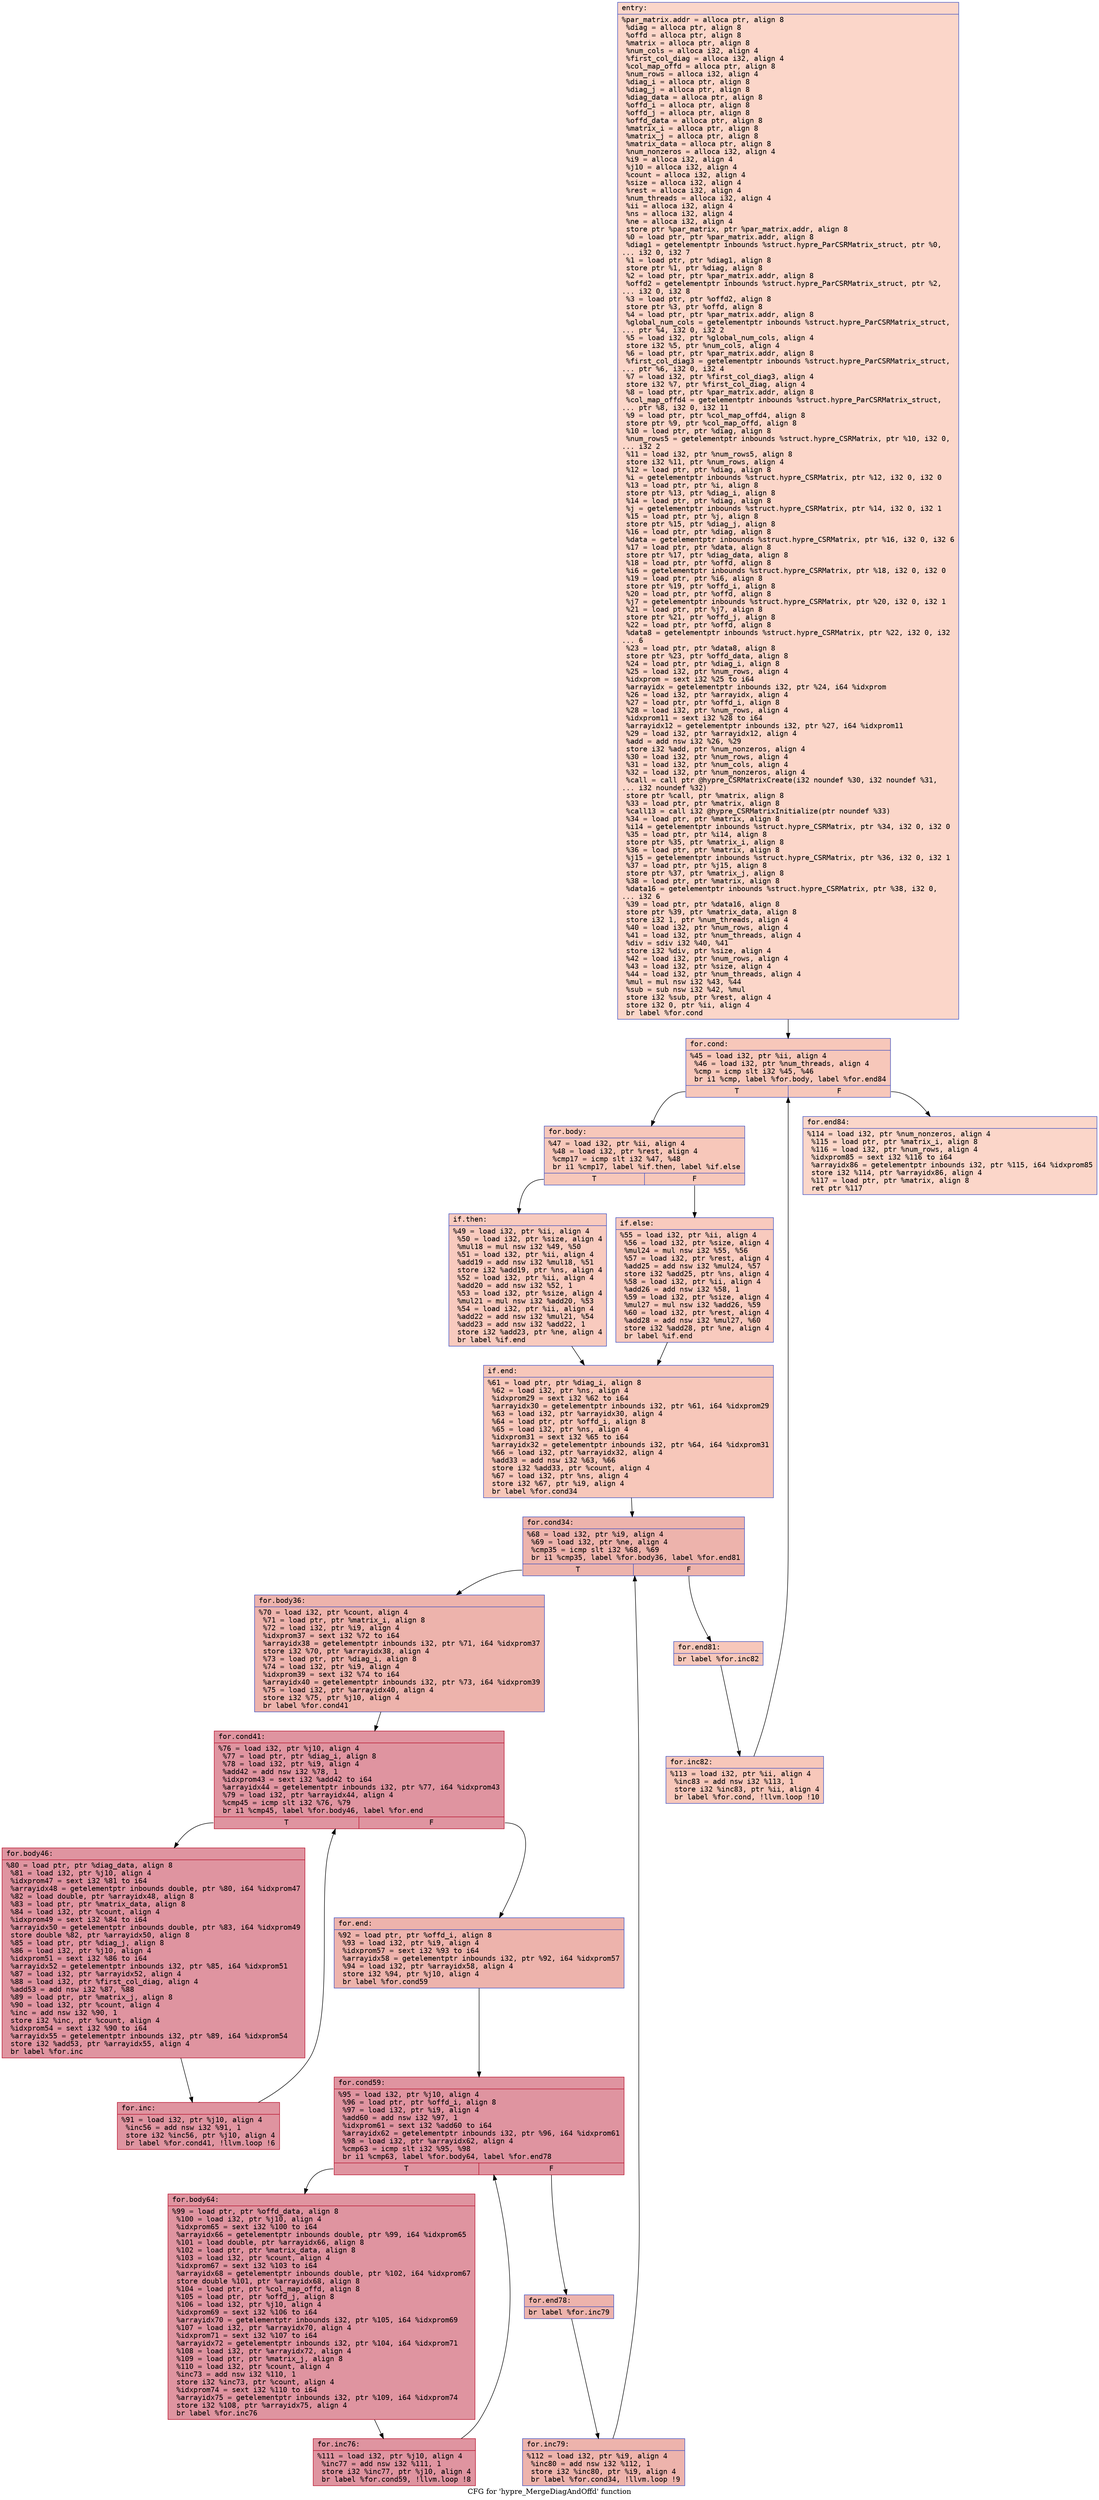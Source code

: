 digraph "CFG for 'hypre_MergeDiagAndOffd' function" {
	label="CFG for 'hypre_MergeDiagAndOffd' function";

	Node0x55b0c81c4ab0 [shape=record,color="#3d50c3ff", style=filled, fillcolor="#f6a38570" fontname="Courier",label="{entry:\l|  %par_matrix.addr = alloca ptr, align 8\l  %diag = alloca ptr, align 8\l  %offd = alloca ptr, align 8\l  %matrix = alloca ptr, align 8\l  %num_cols = alloca i32, align 4\l  %first_col_diag = alloca i32, align 4\l  %col_map_offd = alloca ptr, align 8\l  %num_rows = alloca i32, align 4\l  %diag_i = alloca ptr, align 8\l  %diag_j = alloca ptr, align 8\l  %diag_data = alloca ptr, align 8\l  %offd_i = alloca ptr, align 8\l  %offd_j = alloca ptr, align 8\l  %offd_data = alloca ptr, align 8\l  %matrix_i = alloca ptr, align 8\l  %matrix_j = alloca ptr, align 8\l  %matrix_data = alloca ptr, align 8\l  %num_nonzeros = alloca i32, align 4\l  %i9 = alloca i32, align 4\l  %j10 = alloca i32, align 4\l  %count = alloca i32, align 4\l  %size = alloca i32, align 4\l  %rest = alloca i32, align 4\l  %num_threads = alloca i32, align 4\l  %ii = alloca i32, align 4\l  %ns = alloca i32, align 4\l  %ne = alloca i32, align 4\l  store ptr %par_matrix, ptr %par_matrix.addr, align 8\l  %0 = load ptr, ptr %par_matrix.addr, align 8\l  %diag1 = getelementptr inbounds %struct.hypre_ParCSRMatrix_struct, ptr %0,\l... i32 0, i32 7\l  %1 = load ptr, ptr %diag1, align 8\l  store ptr %1, ptr %diag, align 8\l  %2 = load ptr, ptr %par_matrix.addr, align 8\l  %offd2 = getelementptr inbounds %struct.hypre_ParCSRMatrix_struct, ptr %2,\l... i32 0, i32 8\l  %3 = load ptr, ptr %offd2, align 8\l  store ptr %3, ptr %offd, align 8\l  %4 = load ptr, ptr %par_matrix.addr, align 8\l  %global_num_cols = getelementptr inbounds %struct.hypre_ParCSRMatrix_struct,\l... ptr %4, i32 0, i32 2\l  %5 = load i32, ptr %global_num_cols, align 4\l  store i32 %5, ptr %num_cols, align 4\l  %6 = load ptr, ptr %par_matrix.addr, align 8\l  %first_col_diag3 = getelementptr inbounds %struct.hypre_ParCSRMatrix_struct,\l... ptr %6, i32 0, i32 4\l  %7 = load i32, ptr %first_col_diag3, align 4\l  store i32 %7, ptr %first_col_diag, align 4\l  %8 = load ptr, ptr %par_matrix.addr, align 8\l  %col_map_offd4 = getelementptr inbounds %struct.hypre_ParCSRMatrix_struct,\l... ptr %8, i32 0, i32 11\l  %9 = load ptr, ptr %col_map_offd4, align 8\l  store ptr %9, ptr %col_map_offd, align 8\l  %10 = load ptr, ptr %diag, align 8\l  %num_rows5 = getelementptr inbounds %struct.hypre_CSRMatrix, ptr %10, i32 0,\l... i32 2\l  %11 = load i32, ptr %num_rows5, align 8\l  store i32 %11, ptr %num_rows, align 4\l  %12 = load ptr, ptr %diag, align 8\l  %i = getelementptr inbounds %struct.hypre_CSRMatrix, ptr %12, i32 0, i32 0\l  %13 = load ptr, ptr %i, align 8\l  store ptr %13, ptr %diag_i, align 8\l  %14 = load ptr, ptr %diag, align 8\l  %j = getelementptr inbounds %struct.hypre_CSRMatrix, ptr %14, i32 0, i32 1\l  %15 = load ptr, ptr %j, align 8\l  store ptr %15, ptr %diag_j, align 8\l  %16 = load ptr, ptr %diag, align 8\l  %data = getelementptr inbounds %struct.hypre_CSRMatrix, ptr %16, i32 0, i32 6\l  %17 = load ptr, ptr %data, align 8\l  store ptr %17, ptr %diag_data, align 8\l  %18 = load ptr, ptr %offd, align 8\l  %i6 = getelementptr inbounds %struct.hypre_CSRMatrix, ptr %18, i32 0, i32 0\l  %19 = load ptr, ptr %i6, align 8\l  store ptr %19, ptr %offd_i, align 8\l  %20 = load ptr, ptr %offd, align 8\l  %j7 = getelementptr inbounds %struct.hypre_CSRMatrix, ptr %20, i32 0, i32 1\l  %21 = load ptr, ptr %j7, align 8\l  store ptr %21, ptr %offd_j, align 8\l  %22 = load ptr, ptr %offd, align 8\l  %data8 = getelementptr inbounds %struct.hypre_CSRMatrix, ptr %22, i32 0, i32\l... 6\l  %23 = load ptr, ptr %data8, align 8\l  store ptr %23, ptr %offd_data, align 8\l  %24 = load ptr, ptr %diag_i, align 8\l  %25 = load i32, ptr %num_rows, align 4\l  %idxprom = sext i32 %25 to i64\l  %arrayidx = getelementptr inbounds i32, ptr %24, i64 %idxprom\l  %26 = load i32, ptr %arrayidx, align 4\l  %27 = load ptr, ptr %offd_i, align 8\l  %28 = load i32, ptr %num_rows, align 4\l  %idxprom11 = sext i32 %28 to i64\l  %arrayidx12 = getelementptr inbounds i32, ptr %27, i64 %idxprom11\l  %29 = load i32, ptr %arrayidx12, align 4\l  %add = add nsw i32 %26, %29\l  store i32 %add, ptr %num_nonzeros, align 4\l  %30 = load i32, ptr %num_rows, align 4\l  %31 = load i32, ptr %num_cols, align 4\l  %32 = load i32, ptr %num_nonzeros, align 4\l  %call = call ptr @hypre_CSRMatrixCreate(i32 noundef %30, i32 noundef %31,\l... i32 noundef %32)\l  store ptr %call, ptr %matrix, align 8\l  %33 = load ptr, ptr %matrix, align 8\l  %call13 = call i32 @hypre_CSRMatrixInitialize(ptr noundef %33)\l  %34 = load ptr, ptr %matrix, align 8\l  %i14 = getelementptr inbounds %struct.hypre_CSRMatrix, ptr %34, i32 0, i32 0\l  %35 = load ptr, ptr %i14, align 8\l  store ptr %35, ptr %matrix_i, align 8\l  %36 = load ptr, ptr %matrix, align 8\l  %j15 = getelementptr inbounds %struct.hypre_CSRMatrix, ptr %36, i32 0, i32 1\l  %37 = load ptr, ptr %j15, align 8\l  store ptr %37, ptr %matrix_j, align 8\l  %38 = load ptr, ptr %matrix, align 8\l  %data16 = getelementptr inbounds %struct.hypre_CSRMatrix, ptr %38, i32 0,\l... i32 6\l  %39 = load ptr, ptr %data16, align 8\l  store ptr %39, ptr %matrix_data, align 8\l  store i32 1, ptr %num_threads, align 4\l  %40 = load i32, ptr %num_rows, align 4\l  %41 = load i32, ptr %num_threads, align 4\l  %div = sdiv i32 %40, %41\l  store i32 %div, ptr %size, align 4\l  %42 = load i32, ptr %num_rows, align 4\l  %43 = load i32, ptr %size, align 4\l  %44 = load i32, ptr %num_threads, align 4\l  %mul = mul nsw i32 %43, %44\l  %sub = sub nsw i32 %42, %mul\l  store i32 %sub, ptr %rest, align 4\l  store i32 0, ptr %ii, align 4\l  br label %for.cond\l}"];
	Node0x55b0c81c4ab0 -> Node0x55b0c81d3c50[tooltip="entry -> for.cond\nProbability 100.00%" ];
	Node0x55b0c81d3c50 [shape=record,color="#3d50c3ff", style=filled, fillcolor="#ec7f6370" fontname="Courier",label="{for.cond:\l|  %45 = load i32, ptr %ii, align 4\l  %46 = load i32, ptr %num_threads, align 4\l  %cmp = icmp slt i32 %45, %46\l  br i1 %cmp, label %for.body, label %for.end84\l|{<s0>T|<s1>F}}"];
	Node0x55b0c81d3c50:s0 -> Node0x55b0c81d3ec0[tooltip="for.cond -> for.body\nProbability 96.88%" ];
	Node0x55b0c81d3c50:s1 -> Node0x55b0c81d3f10[tooltip="for.cond -> for.end84\nProbability 3.12%" ];
	Node0x55b0c81d3ec0 [shape=record,color="#3d50c3ff", style=filled, fillcolor="#ec7f6370" fontname="Courier",label="{for.body:\l|  %47 = load i32, ptr %ii, align 4\l  %48 = load i32, ptr %rest, align 4\l  %cmp17 = icmp slt i32 %47, %48\l  br i1 %cmp17, label %if.then, label %if.else\l|{<s0>T|<s1>F}}"];
	Node0x55b0c81d3ec0:s0 -> Node0x55b0c81d4a00[tooltip="for.body -> if.then\nProbability 50.00%" ];
	Node0x55b0c81d3ec0:s1 -> Node0x55b0c81d4a70[tooltip="for.body -> if.else\nProbability 50.00%" ];
	Node0x55b0c81d4a00 [shape=record,color="#3d50c3ff", style=filled, fillcolor="#ef886b70" fontname="Courier",label="{if.then:\l|  %49 = load i32, ptr %ii, align 4\l  %50 = load i32, ptr %size, align 4\l  %mul18 = mul nsw i32 %49, %50\l  %51 = load i32, ptr %ii, align 4\l  %add19 = add nsw i32 %mul18, %51\l  store i32 %add19, ptr %ns, align 4\l  %52 = load i32, ptr %ii, align 4\l  %add20 = add nsw i32 %52, 1\l  %53 = load i32, ptr %size, align 4\l  %mul21 = mul nsw i32 %add20, %53\l  %54 = load i32, ptr %ii, align 4\l  %add22 = add nsw i32 %mul21, %54\l  %add23 = add nsw i32 %add22, 1\l  store i32 %add23, ptr %ne, align 4\l  br label %if.end\l}"];
	Node0x55b0c81d4a00 -> Node0x55b0c81d53f0[tooltip="if.then -> if.end\nProbability 100.00%" ];
	Node0x55b0c81d4a70 [shape=record,color="#3d50c3ff", style=filled, fillcolor="#ef886b70" fontname="Courier",label="{if.else:\l|  %55 = load i32, ptr %ii, align 4\l  %56 = load i32, ptr %size, align 4\l  %mul24 = mul nsw i32 %55, %56\l  %57 = load i32, ptr %rest, align 4\l  %add25 = add nsw i32 %mul24, %57\l  store i32 %add25, ptr %ns, align 4\l  %58 = load i32, ptr %ii, align 4\l  %add26 = add nsw i32 %58, 1\l  %59 = load i32, ptr %size, align 4\l  %mul27 = mul nsw i32 %add26, %59\l  %60 = load i32, ptr %rest, align 4\l  %add28 = add nsw i32 %mul27, %60\l  store i32 %add28, ptr %ne, align 4\l  br label %if.end\l}"];
	Node0x55b0c81d4a70 -> Node0x55b0c81d53f0[tooltip="if.else -> if.end\nProbability 100.00%" ];
	Node0x55b0c81d53f0 [shape=record,color="#3d50c3ff", style=filled, fillcolor="#ec7f6370" fontname="Courier",label="{if.end:\l|  %61 = load ptr, ptr %diag_i, align 8\l  %62 = load i32, ptr %ns, align 4\l  %idxprom29 = sext i32 %62 to i64\l  %arrayidx30 = getelementptr inbounds i32, ptr %61, i64 %idxprom29\l  %63 = load i32, ptr %arrayidx30, align 4\l  %64 = load ptr, ptr %offd_i, align 8\l  %65 = load i32, ptr %ns, align 4\l  %idxprom31 = sext i32 %65 to i64\l  %arrayidx32 = getelementptr inbounds i32, ptr %64, i64 %idxprom31\l  %66 = load i32, ptr %arrayidx32, align 4\l  %add33 = add nsw i32 %63, %66\l  store i32 %add33, ptr %count, align 4\l  %67 = load i32, ptr %ns, align 4\l  store i32 %67, ptr %i9, align 4\l  br label %for.cond34\l}"];
	Node0x55b0c81d53f0 -> Node0x55b0c81d6540[tooltip="if.end -> for.cond34\nProbability 100.00%" ];
	Node0x55b0c81d6540 [shape=record,color="#3d50c3ff", style=filled, fillcolor="#d6524470" fontname="Courier",label="{for.cond34:\l|  %68 = load i32, ptr %i9, align 4\l  %69 = load i32, ptr %ne, align 4\l  %cmp35 = icmp slt i32 %68, %69\l  br i1 %cmp35, label %for.body36, label %for.end81\l|{<s0>T|<s1>F}}"];
	Node0x55b0c81d6540:s0 -> Node0x55b0c81d67e0[tooltip="for.cond34 -> for.body36\nProbability 96.88%" ];
	Node0x55b0c81d6540:s1 -> Node0x55b0c81d6860[tooltip="for.cond34 -> for.end81\nProbability 3.12%" ];
	Node0x55b0c81d67e0 [shape=record,color="#3d50c3ff", style=filled, fillcolor="#d6524470" fontname="Courier",label="{for.body36:\l|  %70 = load i32, ptr %count, align 4\l  %71 = load ptr, ptr %matrix_i, align 8\l  %72 = load i32, ptr %i9, align 4\l  %idxprom37 = sext i32 %72 to i64\l  %arrayidx38 = getelementptr inbounds i32, ptr %71, i64 %idxprom37\l  store i32 %70, ptr %arrayidx38, align 4\l  %73 = load ptr, ptr %diag_i, align 8\l  %74 = load i32, ptr %i9, align 4\l  %idxprom39 = sext i32 %74 to i64\l  %arrayidx40 = getelementptr inbounds i32, ptr %73, i64 %idxprom39\l  %75 = load i32, ptr %arrayidx40, align 4\l  store i32 %75, ptr %j10, align 4\l  br label %for.cond41\l}"];
	Node0x55b0c81d67e0 -> Node0x55b0c81d70b0[tooltip="for.body36 -> for.cond41\nProbability 100.00%" ];
	Node0x55b0c81d70b0 [shape=record,color="#b70d28ff", style=filled, fillcolor="#b70d2870" fontname="Courier",label="{for.cond41:\l|  %76 = load i32, ptr %j10, align 4\l  %77 = load ptr, ptr %diag_i, align 8\l  %78 = load i32, ptr %i9, align 4\l  %add42 = add nsw i32 %78, 1\l  %idxprom43 = sext i32 %add42 to i64\l  %arrayidx44 = getelementptr inbounds i32, ptr %77, i64 %idxprom43\l  %79 = load i32, ptr %arrayidx44, align 4\l  %cmp45 = icmp slt i32 %76, %79\l  br i1 %cmp45, label %for.body46, label %for.end\l|{<s0>T|<s1>F}}"];
	Node0x55b0c81d70b0:s0 -> Node0x55b0c81d7670[tooltip="for.cond41 -> for.body46\nProbability 96.88%" ];
	Node0x55b0c81d70b0:s1 -> Node0x55b0c81d76f0[tooltip="for.cond41 -> for.end\nProbability 3.12%" ];
	Node0x55b0c81d7670 [shape=record,color="#b70d28ff", style=filled, fillcolor="#b70d2870" fontname="Courier",label="{for.body46:\l|  %80 = load ptr, ptr %diag_data, align 8\l  %81 = load i32, ptr %j10, align 4\l  %idxprom47 = sext i32 %81 to i64\l  %arrayidx48 = getelementptr inbounds double, ptr %80, i64 %idxprom47\l  %82 = load double, ptr %arrayidx48, align 8\l  %83 = load ptr, ptr %matrix_data, align 8\l  %84 = load i32, ptr %count, align 4\l  %idxprom49 = sext i32 %84 to i64\l  %arrayidx50 = getelementptr inbounds double, ptr %83, i64 %idxprom49\l  store double %82, ptr %arrayidx50, align 8\l  %85 = load ptr, ptr %diag_j, align 8\l  %86 = load i32, ptr %j10, align 4\l  %idxprom51 = sext i32 %86 to i64\l  %arrayidx52 = getelementptr inbounds i32, ptr %85, i64 %idxprom51\l  %87 = load i32, ptr %arrayidx52, align 4\l  %88 = load i32, ptr %first_col_diag, align 4\l  %add53 = add nsw i32 %87, %88\l  %89 = load ptr, ptr %matrix_j, align 8\l  %90 = load i32, ptr %count, align 4\l  %inc = add nsw i32 %90, 1\l  store i32 %inc, ptr %count, align 4\l  %idxprom54 = sext i32 %90 to i64\l  %arrayidx55 = getelementptr inbounds i32, ptr %89, i64 %idxprom54\l  store i32 %add53, ptr %arrayidx55, align 4\l  br label %for.inc\l}"];
	Node0x55b0c81d7670 -> Node0x55b0c81d8ca0[tooltip="for.body46 -> for.inc\nProbability 100.00%" ];
	Node0x55b0c81d8ca0 [shape=record,color="#b70d28ff", style=filled, fillcolor="#b70d2870" fontname="Courier",label="{for.inc:\l|  %91 = load i32, ptr %j10, align 4\l  %inc56 = add nsw i32 %91, 1\l  store i32 %inc56, ptr %j10, align 4\l  br label %for.cond41, !llvm.loop !6\l}"];
	Node0x55b0c81d8ca0 -> Node0x55b0c81d70b0[tooltip="for.inc -> for.cond41\nProbability 100.00%" ];
	Node0x55b0c81d76f0 [shape=record,color="#3d50c3ff", style=filled, fillcolor="#d6524470" fontname="Courier",label="{for.end:\l|  %92 = load ptr, ptr %offd_i, align 8\l  %93 = load i32, ptr %i9, align 4\l  %idxprom57 = sext i32 %93 to i64\l  %arrayidx58 = getelementptr inbounds i32, ptr %92, i64 %idxprom57\l  %94 = load i32, ptr %arrayidx58, align 4\l  store i32 %94, ptr %j10, align 4\l  br label %for.cond59\l}"];
	Node0x55b0c81d76f0 -> Node0x55b0c81d94a0[tooltip="for.end -> for.cond59\nProbability 100.00%" ];
	Node0x55b0c81d94a0 [shape=record,color="#b70d28ff", style=filled, fillcolor="#b70d2870" fontname="Courier",label="{for.cond59:\l|  %95 = load i32, ptr %j10, align 4\l  %96 = load ptr, ptr %offd_i, align 8\l  %97 = load i32, ptr %i9, align 4\l  %add60 = add nsw i32 %97, 1\l  %idxprom61 = sext i32 %add60 to i64\l  %arrayidx62 = getelementptr inbounds i32, ptr %96, i64 %idxprom61\l  %98 = load i32, ptr %arrayidx62, align 4\l  %cmp63 = icmp slt i32 %95, %98\l  br i1 %cmp63, label %for.body64, label %for.end78\l|{<s0>T|<s1>F}}"];
	Node0x55b0c81d94a0:s0 -> Node0x55b0c81d4510[tooltip="for.cond59 -> for.body64\nProbability 96.88%" ];
	Node0x55b0c81d94a0:s1 -> Node0x55b0c81d4590[tooltip="for.cond59 -> for.end78\nProbability 3.12%" ];
	Node0x55b0c81d4510 [shape=record,color="#b70d28ff", style=filled, fillcolor="#b70d2870" fontname="Courier",label="{for.body64:\l|  %99 = load ptr, ptr %offd_data, align 8\l  %100 = load i32, ptr %j10, align 4\l  %idxprom65 = sext i32 %100 to i64\l  %arrayidx66 = getelementptr inbounds double, ptr %99, i64 %idxprom65\l  %101 = load double, ptr %arrayidx66, align 8\l  %102 = load ptr, ptr %matrix_data, align 8\l  %103 = load i32, ptr %count, align 4\l  %idxprom67 = sext i32 %103 to i64\l  %arrayidx68 = getelementptr inbounds double, ptr %102, i64 %idxprom67\l  store double %101, ptr %arrayidx68, align 8\l  %104 = load ptr, ptr %col_map_offd, align 8\l  %105 = load ptr, ptr %offd_j, align 8\l  %106 = load i32, ptr %j10, align 4\l  %idxprom69 = sext i32 %106 to i64\l  %arrayidx70 = getelementptr inbounds i32, ptr %105, i64 %idxprom69\l  %107 = load i32, ptr %arrayidx70, align 4\l  %idxprom71 = sext i32 %107 to i64\l  %arrayidx72 = getelementptr inbounds i32, ptr %104, i64 %idxprom71\l  %108 = load i32, ptr %arrayidx72, align 4\l  %109 = load ptr, ptr %matrix_j, align 8\l  %110 = load i32, ptr %count, align 4\l  %inc73 = add nsw i32 %110, 1\l  store i32 %inc73, ptr %count, align 4\l  %idxprom74 = sext i32 %110 to i64\l  %arrayidx75 = getelementptr inbounds i32, ptr %109, i64 %idxprom74\l  store i32 %108, ptr %arrayidx75, align 4\l  br label %for.inc76\l}"];
	Node0x55b0c81d4510 -> Node0x55b0c81db3e0[tooltip="for.body64 -> for.inc76\nProbability 100.00%" ];
	Node0x55b0c81db3e0 [shape=record,color="#b70d28ff", style=filled, fillcolor="#b70d2870" fontname="Courier",label="{for.inc76:\l|  %111 = load i32, ptr %j10, align 4\l  %inc77 = add nsw i32 %111, 1\l  store i32 %inc77, ptr %j10, align 4\l  br label %for.cond59, !llvm.loop !8\l}"];
	Node0x55b0c81db3e0 -> Node0x55b0c81d94a0[tooltip="for.inc76 -> for.cond59\nProbability 100.00%" ];
	Node0x55b0c81d4590 [shape=record,color="#3d50c3ff", style=filled, fillcolor="#d6524470" fontname="Courier",label="{for.end78:\l|  br label %for.inc79\l}"];
	Node0x55b0c81d4590 -> Node0x55b0c81db860[tooltip="for.end78 -> for.inc79\nProbability 100.00%" ];
	Node0x55b0c81db860 [shape=record,color="#3d50c3ff", style=filled, fillcolor="#d6524470" fontname="Courier",label="{for.inc79:\l|  %112 = load i32, ptr %i9, align 4\l  %inc80 = add nsw i32 %112, 1\l  store i32 %inc80, ptr %i9, align 4\l  br label %for.cond34, !llvm.loop !9\l}"];
	Node0x55b0c81db860 -> Node0x55b0c81d6540[tooltip="for.inc79 -> for.cond34\nProbability 100.00%" ];
	Node0x55b0c81d6860 [shape=record,color="#3d50c3ff", style=filled, fillcolor="#ec7f6370" fontname="Courier",label="{for.end81:\l|  br label %for.inc82\l}"];
	Node0x55b0c81d6860 -> Node0x55b0c81dbce0[tooltip="for.end81 -> for.inc82\nProbability 100.00%" ];
	Node0x55b0c81dbce0 [shape=record,color="#3d50c3ff", style=filled, fillcolor="#ec7f6370" fontname="Courier",label="{for.inc82:\l|  %113 = load i32, ptr %ii, align 4\l  %inc83 = add nsw i32 %113, 1\l  store i32 %inc83, ptr %ii, align 4\l  br label %for.cond, !llvm.loop !10\l}"];
	Node0x55b0c81dbce0 -> Node0x55b0c81d3c50[tooltip="for.inc82 -> for.cond\nProbability 100.00%" ];
	Node0x55b0c81d3f10 [shape=record,color="#3d50c3ff", style=filled, fillcolor="#f6a38570" fontname="Courier",label="{for.end84:\l|  %114 = load i32, ptr %num_nonzeros, align 4\l  %115 = load ptr, ptr %matrix_i, align 8\l  %116 = load i32, ptr %num_rows, align 4\l  %idxprom85 = sext i32 %116 to i64\l  %arrayidx86 = getelementptr inbounds i32, ptr %115, i64 %idxprom85\l  store i32 %114, ptr %arrayidx86, align 4\l  %117 = load ptr, ptr %matrix, align 8\l  ret ptr %117\l}"];
}
